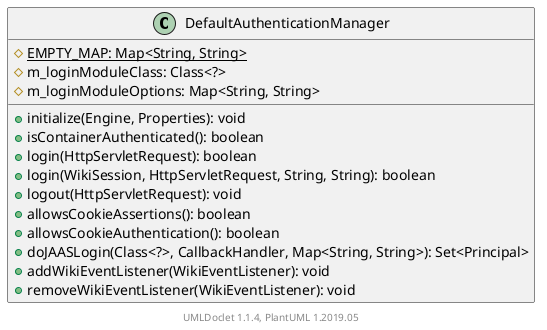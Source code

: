 @startuml

    class DefaultAuthenticationManager [[DefaultAuthenticationManager.html]] {
        {static} #EMPTY_MAP: Map<String, String>
        #m_loginModuleClass: Class<?>
        #m_loginModuleOptions: Map<String, String>
        +initialize(Engine, Properties): void
        +isContainerAuthenticated(): boolean
        +login(HttpServletRequest): boolean
        +login(WikiSession, HttpServletRequest, String, String): boolean
        +logout(HttpServletRequest): void
        +allowsCookieAssertions(): boolean
        +allowsCookieAuthentication(): boolean
        +doJAASLogin(Class<?>, CallbackHandler, Map<String, String>): Set<Principal>
        +addWikiEventListener(WikiEventListener): void
        +removeWikiEventListener(WikiEventListener): void
    }


    center footer UMLDoclet 1.1.4, PlantUML 1.2019.05
@enduml

